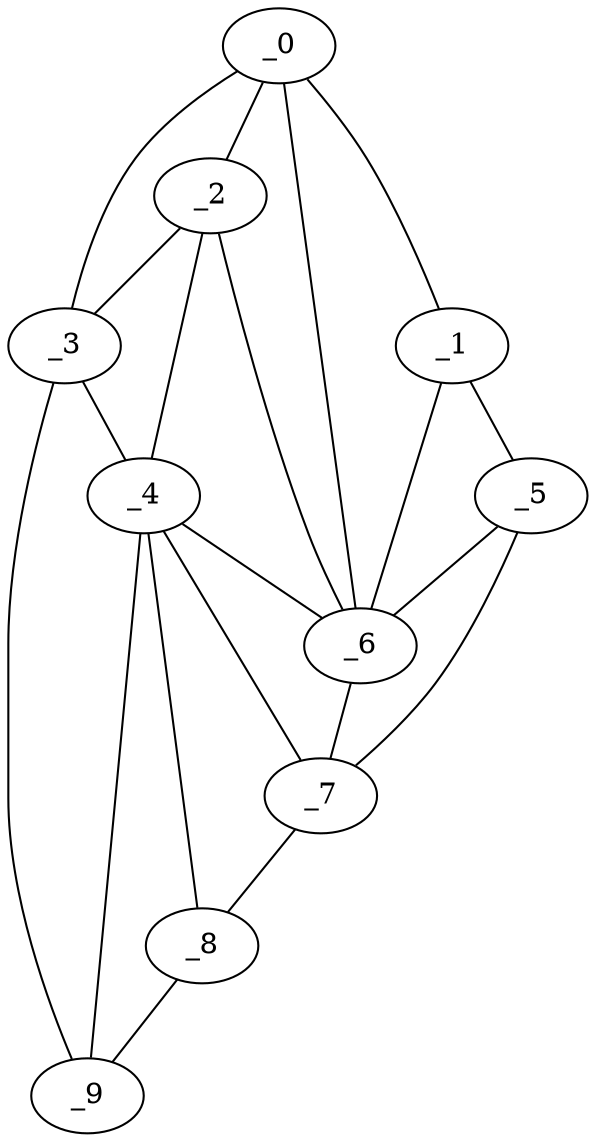 graph "obj77__345.gxl" {
	_0	 [x=10,
		y=67];
	_1	 [x=14,
		y=9];
	_0 -- _1	 [valence=1];
	_2	 [x=22,
		y=79];
	_0 -- _2	 [valence=2];
	_3	 [x=22,
		y=125];
	_0 -- _3	 [valence=1];
	_6	 [x=66,
		y=58];
	_0 -- _6	 [valence=1];
	_5	 [x=62,
		y=7];
	_1 -- _5	 [valence=1];
	_1 -- _6	 [valence=2];
	_2 -- _3	 [valence=2];
	_4	 [x=55,
		y=77];
	_2 -- _4	 [valence=2];
	_2 -- _6	 [valence=2];
	_3 -- _4	 [valence=1];
	_9	 [x=118,
		y=113];
	_3 -- _9	 [valence=1];
	_4 -- _6	 [valence=2];
	_7	 [x=105,
		y=56];
	_4 -- _7	 [valence=2];
	_8	 [x=117,
		y=71];
	_4 -- _8	 [valence=2];
	_4 -- _9	 [valence=1];
	_5 -- _6	 [valence=1];
	_5 -- _7	 [valence=1];
	_6 -- _7	 [valence=2];
	_7 -- _8	 [valence=1];
	_8 -- _9	 [valence=1];
}
